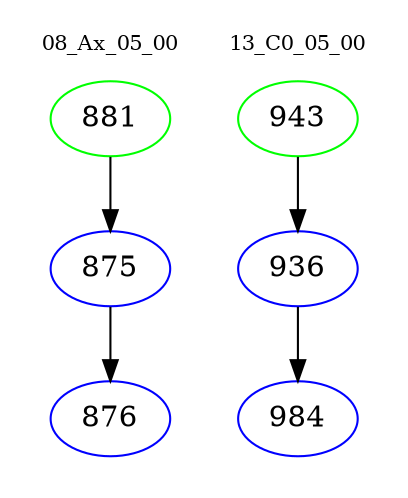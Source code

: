 digraph{
subgraph cluster_0 {
color = white
label = "08_Ax_05_00";
fontsize=10;
T0_881 [label="881", color="green"]
T0_881 -> T0_875 [color="black"]
T0_875 [label="875", color="blue"]
T0_875 -> T0_876 [color="black"]
T0_876 [label="876", color="blue"]
}
subgraph cluster_1 {
color = white
label = "13_C0_05_00";
fontsize=10;
T1_943 [label="943", color="green"]
T1_943 -> T1_936 [color="black"]
T1_936 [label="936", color="blue"]
T1_936 -> T1_984 [color="black"]
T1_984 [label="984", color="blue"]
}
}
